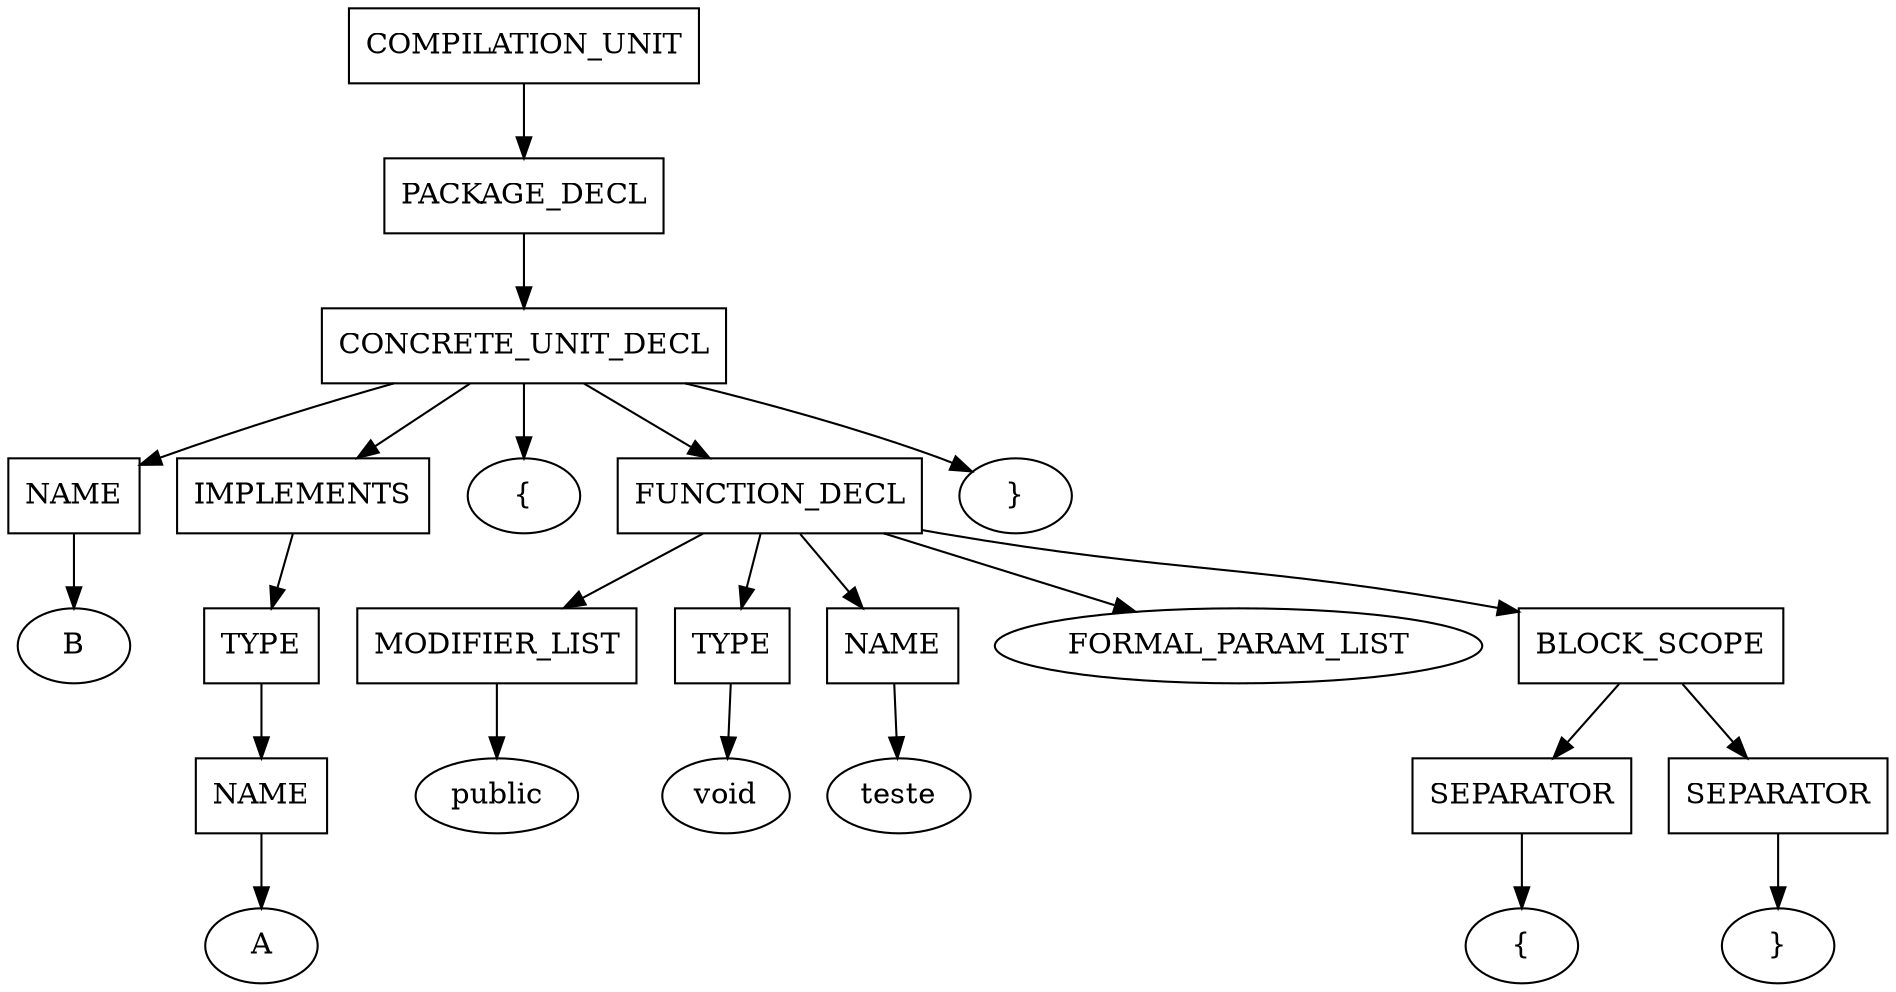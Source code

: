 digraph G {
	splines="TRUE";
	n_0 [label="COMPILATION_UNIT", shape="rectangle"]
	n_0 -> n_1
	n_1 [label="PACKAGE_DECL", shape="rectangle"]
	n_1 -> n_2
	n_2 [label="CONCRETE_UNIT_DECL", shape="rectangle"]
	n_2 -> n_3
	n_3 [label="NAME", shape="rectangle"]
	n_3 -> n_8
	n_8 [label="B", shape="ellipse"]
	n_2 -> n_4
	n_4 [label="IMPLEMENTS", shape="rectangle"]
	n_4 -> n_9
	n_9 [label="TYPE", shape="rectangle"]
	n_9 -> n_15
	n_15 [label="NAME", shape="rectangle"]
	n_15 -> n_21
	n_21 [label="A", shape="ellipse"]
	n_2 -> n_5
	n_5 [label="{", shape="ellipse"]
	n_2 -> n_6
	n_6 [label="FUNCTION_DECL", shape="rectangle"]
	n_6 -> n_10
	n_10 [label="MODIFIER_LIST", shape="rectangle"]
	n_10 -> n_16
	n_16 [label="public", shape="ellipse"]
	n_6 -> n_11
	n_11 [label="TYPE", shape="rectangle"]
	n_11 -> n_17
	n_17 [label="void", shape="ellipse"]
	n_6 -> n_12
	n_12 [label="NAME", shape="rectangle"]
	n_12 -> n_18
	n_18 [label="teste", shape="ellipse"]
	n_6 -> n_13
	n_13 [label="FORMAL_PARAM_LIST", shape="ellipse"]
	n_6 -> n_14
	n_14 [label="BLOCK_SCOPE", shape="rectangle"]
	n_14 -> n_19
	n_19 [label="SEPARATOR", shape="rectangle"]
	n_19 -> n_22
	n_22 [label="{", shape="ellipse"]
	n_14 -> n_20
	n_20 [label="SEPARATOR", shape="rectangle"]
	n_20 -> n_23
	n_23 [label="}", shape="ellipse"]
	n_2 -> n_7
	n_7 [label="}", shape="ellipse"]
}